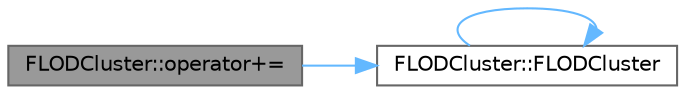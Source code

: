 digraph "FLODCluster::operator+="
{
 // INTERACTIVE_SVG=YES
 // LATEX_PDF_SIZE
  bgcolor="transparent";
  edge [fontname=Helvetica,fontsize=10,labelfontname=Helvetica,labelfontsize=10];
  node [fontname=Helvetica,fontsize=10,shape=box,height=0.2,width=0.4];
  rankdir="LR";
  Node1 [id="Node000001",label="FLODCluster::operator+=",height=0.2,width=0.4,color="gray40", fillcolor="grey60", style="filled", fontcolor="black",tooltip=" "];
  Node1 -> Node2 [id="edge1_Node000001_Node000002",color="steelblue1",style="solid",tooltip=" "];
  Node2 [id="Node000002",label="FLODCluster::FLODCluster",height=0.2,width=0.4,color="grey40", fillcolor="white", style="filled",URL="$df/d30/structFLODCluster.html#ad78348ee7b9d69968adea427cb0baf99",tooltip=" "];
  Node2 -> Node2 [id="edge2_Node000002_Node000002",color="steelblue1",style="solid",tooltip=" "];
}
